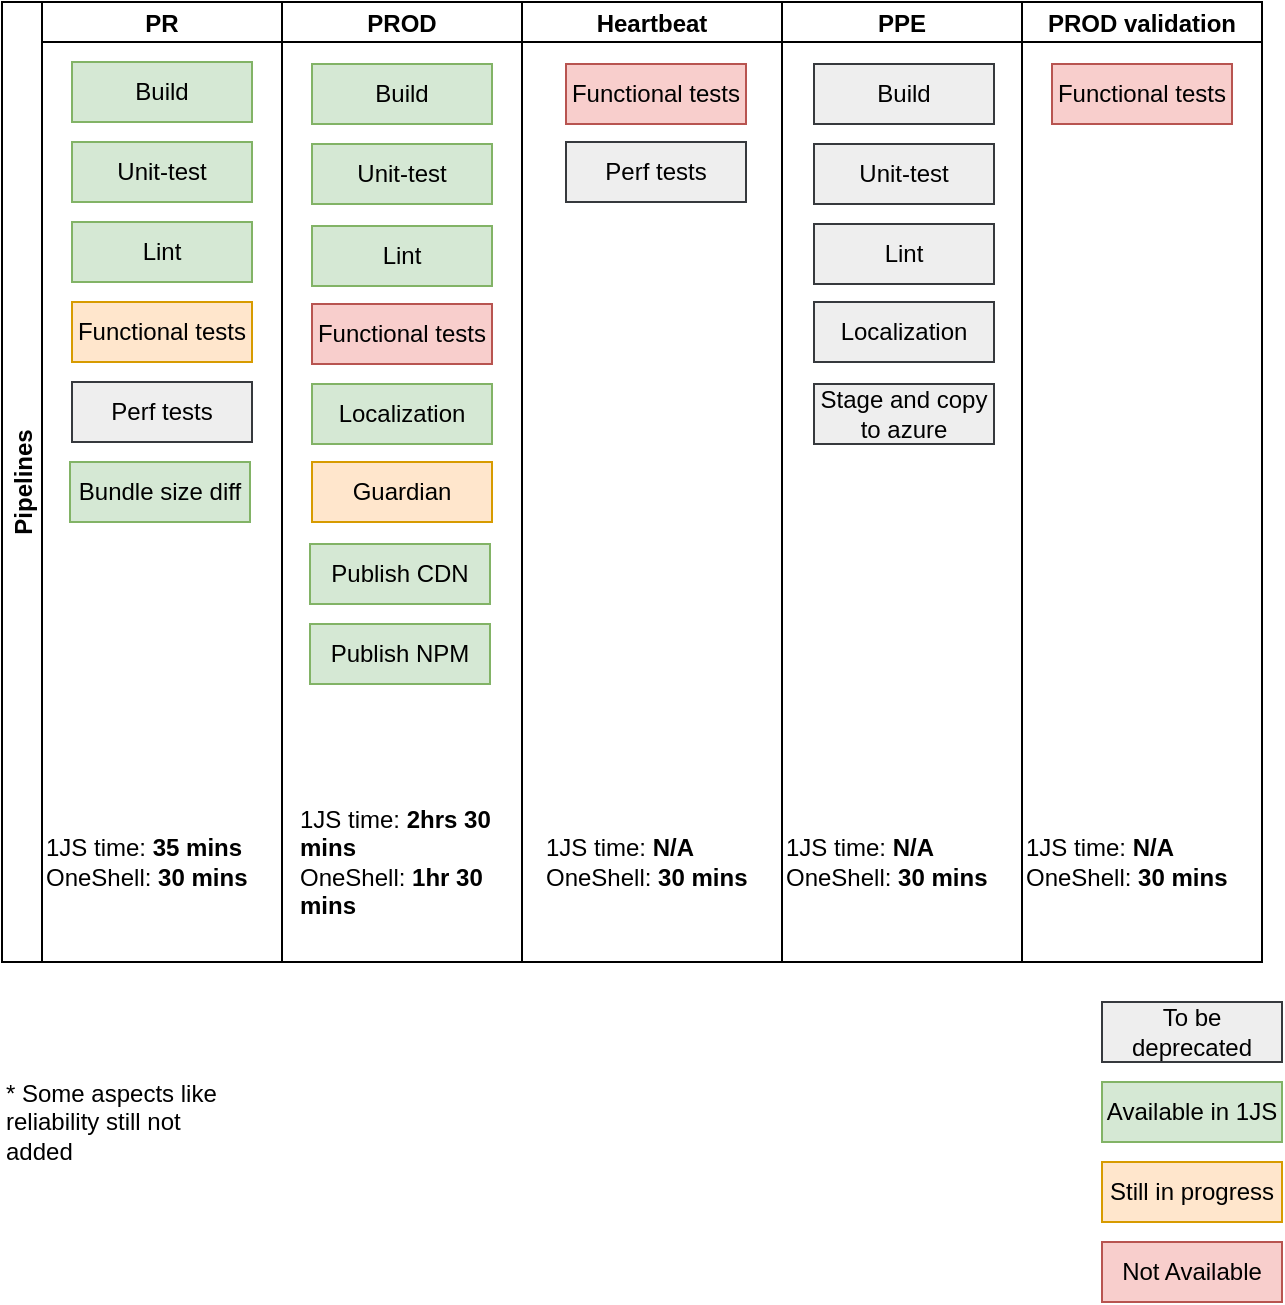 <mxfile version="20.6.0" type="github">
  <diagram id="prtHgNgQTEPvFCAcTncT" name="Page-1">
    <mxGraphModel dx="1261" dy="773" grid="1" gridSize="10" guides="1" tooltips="1" connect="1" arrows="1" fold="1" page="1" pageScale="1" pageWidth="827" pageHeight="1169" math="0" shadow="0">
      <root>
        <mxCell id="0" />
        <mxCell id="1" parent="0" />
        <mxCell id="W-cLzf4b-n21dPpVFcDv-10" value="Pipelines" style="swimlane;childLayout=stackLayout;resizeParent=1;resizeParentMax=0;startSize=20;horizontal=0;horizontalStack=1;" parent="1" vertex="1">
          <mxGeometry x="120" y="170" width="390" height="480" as="geometry" />
        </mxCell>
        <mxCell id="W-cLzf4b-n21dPpVFcDv-11" value="PR" style="swimlane;startSize=20;" parent="W-cLzf4b-n21dPpVFcDv-10" vertex="1">
          <mxGeometry x="20" width="120" height="480" as="geometry" />
        </mxCell>
        <mxCell id="W-cLzf4b-n21dPpVFcDv-15" value="Build" style="rounded=0;whiteSpace=wrap;html=1;fillColor=#d5e8d4;strokeColor=#82b366;" parent="W-cLzf4b-n21dPpVFcDv-11" vertex="1">
          <mxGeometry x="15" y="30" width="90" height="30" as="geometry" />
        </mxCell>
        <mxCell id="W-cLzf4b-n21dPpVFcDv-42" value="&lt;div&gt;1JS time: &lt;b&gt;35 mins&lt;/b&gt;&lt;/div&gt;&lt;div&gt;OneShell: &lt;b&gt;30 mins&lt;/b&gt;&lt;/div&gt;" style="text;strokeColor=none;fillColor=none;html=1;whiteSpace=wrap;verticalAlign=middle;overflow=hidden;" parent="W-cLzf4b-n21dPpVFcDv-11" vertex="1">
          <mxGeometry y="390" width="120" height="80" as="geometry" />
        </mxCell>
        <mxCell id="W-cLzf4b-n21dPpVFcDv-12" value="PROD" style="swimlane;startSize=20;" parent="W-cLzf4b-n21dPpVFcDv-10" vertex="1">
          <mxGeometry x="140" width="120" height="480" as="geometry" />
        </mxCell>
        <mxCell id="W-cLzf4b-n21dPpVFcDv-24" value="Guardian" style="rounded=0;whiteSpace=wrap;html=1;fillColor=#ffe6cc;strokeColor=#d79b00;" parent="W-cLzf4b-n21dPpVFcDv-12" vertex="1">
          <mxGeometry x="15" y="230" width="90" height="30" as="geometry" />
        </mxCell>
        <mxCell id="W-cLzf4b-n21dPpVFcDv-13" value="Heartbeat" style="swimlane;startSize=20;" parent="W-cLzf4b-n21dPpVFcDv-10" vertex="1">
          <mxGeometry x="260" width="130" height="480" as="geometry" />
        </mxCell>
        <mxCell id="W-cLzf4b-n21dPpVFcDv-44" value="&lt;div&gt;1JS time: &lt;b&gt;N/A&lt;/b&gt;&lt;/div&gt;&lt;div&gt;OneShell: &lt;b&gt;30 mins&lt;/b&gt;&lt;/div&gt;" style="text;strokeColor=none;fillColor=none;html=1;whiteSpace=wrap;verticalAlign=middle;overflow=hidden;" parent="W-cLzf4b-n21dPpVFcDv-13" vertex="1">
          <mxGeometry x="10" y="390" width="120" height="80" as="geometry" />
        </mxCell>
        <mxCell id="W-cLzf4b-n21dPpVFcDv-14" value="PPE" style="swimlane;startSize=20;" parent="1" vertex="1">
          <mxGeometry x="510" y="170" width="120" height="480" as="geometry" />
        </mxCell>
        <mxCell id="W-cLzf4b-n21dPpVFcDv-46" value="&lt;div&gt;1JS time: &lt;b&gt;N/A&lt;/b&gt;&lt;/div&gt;&lt;div&gt;OneShell: &lt;b&gt;30 mins&lt;/b&gt;&lt;/div&gt;" style="text;strokeColor=none;fillColor=none;html=1;whiteSpace=wrap;verticalAlign=middle;overflow=hidden;" parent="W-cLzf4b-n21dPpVFcDv-14" vertex="1">
          <mxGeometry y="390" width="120" height="80" as="geometry" />
        </mxCell>
        <mxCell id="W-cLzf4b-n21dPpVFcDv-16" value="Unit-test" style="rounded=0;whiteSpace=wrap;html=1;fillColor=#d5e8d4;strokeColor=#82b366;" parent="1" vertex="1">
          <mxGeometry x="155" y="240" width="90" height="30" as="geometry" />
        </mxCell>
        <mxCell id="W-cLzf4b-n21dPpVFcDv-17" value="Lint" style="rounded=0;whiteSpace=wrap;html=1;fillColor=#d5e8d4;strokeColor=#82b366;" parent="1" vertex="1">
          <mxGeometry x="155" y="280" width="90" height="30" as="geometry" />
        </mxCell>
        <mxCell id="W-cLzf4b-n21dPpVFcDv-18" value="Functional tests" style="rounded=0;whiteSpace=wrap;html=1;fillColor=#ffe6cc;strokeColor=#d79b00;" parent="1" vertex="1">
          <mxGeometry x="155" y="320" width="90" height="30" as="geometry" />
        </mxCell>
        <mxCell id="W-cLzf4b-n21dPpVFcDv-19" value="Build" style="rounded=0;whiteSpace=wrap;html=1;fillColor=#d5e8d4;strokeColor=#82b366;" parent="1" vertex="1">
          <mxGeometry x="275" y="201" width="90" height="30" as="geometry" />
        </mxCell>
        <mxCell id="W-cLzf4b-n21dPpVFcDv-20" value="Unit-test" style="rounded=0;whiteSpace=wrap;html=1;fillColor=#d5e8d4;strokeColor=#82b366;" parent="1" vertex="1">
          <mxGeometry x="275" y="241" width="90" height="30" as="geometry" />
        </mxCell>
        <mxCell id="W-cLzf4b-n21dPpVFcDv-22" value="Functional tests" style="rounded=0;whiteSpace=wrap;html=1;fillColor=#f8cecc;strokeColor=#b85450;" parent="1" vertex="1">
          <mxGeometry x="275" y="321" width="90" height="30" as="geometry" />
        </mxCell>
        <mxCell id="W-cLzf4b-n21dPpVFcDv-23" value="Localization" style="rounded=0;whiteSpace=wrap;html=1;fillColor=#d5e8d4;strokeColor=#82b366;" parent="1" vertex="1">
          <mxGeometry x="275" y="361" width="90" height="30" as="geometry" />
        </mxCell>
        <mxCell id="W-cLzf4b-n21dPpVFcDv-25" value="Publish CDN" style="rounded=0;whiteSpace=wrap;html=1;fillColor=#d5e8d4;strokeColor=#82b366;" parent="1" vertex="1">
          <mxGeometry x="274" y="441" width="90" height="30" as="geometry" />
        </mxCell>
        <mxCell id="W-cLzf4b-n21dPpVFcDv-26" value="Publish NPM" style="rounded=0;whiteSpace=wrap;html=1;fillColor=#d5e8d4;strokeColor=#82b366;" parent="1" vertex="1">
          <mxGeometry x="274" y="481" width="90" height="30" as="geometry" />
        </mxCell>
        <mxCell id="W-cLzf4b-n21dPpVFcDv-31" value="Functional tests" style="rounded=0;whiteSpace=wrap;html=1;fillColor=#f8cecc;strokeColor=#b85450;" parent="1" vertex="1">
          <mxGeometry x="402" y="201" width="90" height="30" as="geometry" />
        </mxCell>
        <mxCell id="W-cLzf4b-n21dPpVFcDv-35" value="Perf tests" style="rounded=0;whiteSpace=wrap;html=1;fillColor=#eeeeee;strokeColor=#36393d;" parent="1" vertex="1">
          <mxGeometry x="155" y="360" width="90" height="30" as="geometry" />
        </mxCell>
        <mxCell id="W-cLzf4b-n21dPpVFcDv-36" value="Perf tests" style="rounded=0;whiteSpace=wrap;html=1;fillColor=#eeeeee;strokeColor=#36393d;" parent="1" vertex="1">
          <mxGeometry x="402" y="240" width="90" height="30" as="geometry" />
        </mxCell>
        <mxCell id="W-cLzf4b-n21dPpVFcDv-37" value="Bundle size diff" style="rounded=0;whiteSpace=wrap;html=1;fillColor=#d5e8d4;strokeColor=#82b366;" parent="1" vertex="1">
          <mxGeometry x="154" y="400" width="90" height="30" as="geometry" />
        </mxCell>
        <mxCell id="W-cLzf4b-n21dPpVFcDv-38" value="Build" style="rounded=0;whiteSpace=wrap;html=1;fillColor=#eeeeee;strokeColor=#36393d;" parent="1" vertex="1">
          <mxGeometry x="526" y="201" width="90" height="30" as="geometry" />
        </mxCell>
        <mxCell id="W-cLzf4b-n21dPpVFcDv-39" value="Unit-test" style="rounded=0;whiteSpace=wrap;html=1;fillColor=#eeeeee;strokeColor=#36393d;" parent="1" vertex="1">
          <mxGeometry x="526" y="241" width="90" height="30" as="geometry" />
        </mxCell>
        <mxCell id="W-cLzf4b-n21dPpVFcDv-40" value="Lint" style="rounded=0;whiteSpace=wrap;html=1;fillColor=#eeeeee;strokeColor=#36393d;" parent="1" vertex="1">
          <mxGeometry x="526" y="281" width="90" height="30" as="geometry" />
        </mxCell>
        <mxCell id="W-cLzf4b-n21dPpVFcDv-41" value="Stage and copy to azure" style="rounded=0;whiteSpace=wrap;html=1;fillColor=#eeeeee;strokeColor=#36393d;" parent="1" vertex="1">
          <mxGeometry x="526" y="361" width="90" height="30" as="geometry" />
        </mxCell>
        <mxCell id="W-cLzf4b-n21dPpVFcDv-43" value="&lt;div&gt;1JS time: &lt;b&gt;2hrs 30 mins&lt;/b&gt;&lt;/div&gt;&lt;div&gt;OneShell: &lt;b&gt;1hr&amp;nbsp;30 mins&lt;/b&gt;&lt;/div&gt;" style="text;strokeColor=none;fillColor=none;html=1;whiteSpace=wrap;verticalAlign=middle;overflow=hidden;" parent="1" vertex="1">
          <mxGeometry x="267" y="560" width="120" height="80" as="geometry" />
        </mxCell>
        <mxCell id="W-cLzf4b-n21dPpVFcDv-47" value="To be deprecated" style="rounded=0;whiteSpace=wrap;html=1;fillColor=#eeeeee;strokeColor=#36393d;" parent="1" vertex="1">
          <mxGeometry x="670" y="670" width="90" height="30" as="geometry" />
        </mxCell>
        <mxCell id="W-cLzf4b-n21dPpVFcDv-48" value="Available in 1JS" style="rounded=0;whiteSpace=wrap;html=1;fillColor=#d5e8d4;strokeColor=#82b366;" parent="1" vertex="1">
          <mxGeometry x="670" y="710" width="90" height="30" as="geometry" />
        </mxCell>
        <mxCell id="W-cLzf4b-n21dPpVFcDv-49" value="Still in progress" style="rounded=0;whiteSpace=wrap;html=1;fillColor=#ffe6cc;strokeColor=#d79b00;" parent="1" vertex="1">
          <mxGeometry x="670" y="750" width="90" height="30" as="geometry" />
        </mxCell>
        <mxCell id="W-cLzf4b-n21dPpVFcDv-50" value="Not Available" style="rounded=0;whiteSpace=wrap;html=1;fillColor=#f8cecc;strokeColor=#b85450;" parent="1" vertex="1">
          <mxGeometry x="670" y="790" width="90" height="30" as="geometry" />
        </mxCell>
        <mxCell id="W-cLzf4b-n21dPpVFcDv-51" value="&lt;div&gt;* Some aspects like reliability still not added&lt;/div&gt;" style="text;strokeColor=none;fillColor=none;html=1;whiteSpace=wrap;verticalAlign=middle;overflow=hidden;" parent="1" vertex="1">
          <mxGeometry x="120" y="690" width="120" height="80" as="geometry" />
        </mxCell>
        <mxCell id="VwVL-5Jw31RAwjZ9fk03-1" value="PROD validation" style="swimlane;startSize=20;" vertex="1" parent="1">
          <mxGeometry x="630" y="170" width="120" height="480" as="geometry" />
        </mxCell>
        <mxCell id="VwVL-5Jw31RAwjZ9fk03-2" value="&lt;div&gt;1JS time: &lt;b&gt;N/A&lt;/b&gt;&lt;/div&gt;&lt;div&gt;OneShell: &lt;b&gt;30 mins&lt;/b&gt;&lt;/div&gt;" style="text;strokeColor=none;fillColor=none;html=1;whiteSpace=wrap;verticalAlign=middle;overflow=hidden;" vertex="1" parent="VwVL-5Jw31RAwjZ9fk03-1">
          <mxGeometry y="390" width="120" height="80" as="geometry" />
        </mxCell>
        <mxCell id="VwVL-5Jw31RAwjZ9fk03-4" value="Functional tests" style="rounded=0;whiteSpace=wrap;html=1;fillColor=#f8cecc;strokeColor=#b85450;" vertex="1" parent="VwVL-5Jw31RAwjZ9fk03-1">
          <mxGeometry x="15" y="31" width="90" height="30" as="geometry" />
        </mxCell>
        <mxCell id="VwVL-5Jw31RAwjZ9fk03-3" value="Localization" style="rounded=0;whiteSpace=wrap;html=1;fillColor=#eeeeee;strokeColor=#36393d;" vertex="1" parent="1">
          <mxGeometry x="526" y="320" width="90" height="30" as="geometry" />
        </mxCell>
        <mxCell id="VwVL-5Jw31RAwjZ9fk03-5" value="Lint" style="rounded=0;whiteSpace=wrap;html=1;fillColor=#d5e8d4;strokeColor=#82b366;" vertex="1" parent="1">
          <mxGeometry x="275" y="282" width="90" height="30" as="geometry" />
        </mxCell>
      </root>
    </mxGraphModel>
  </diagram>
</mxfile>
